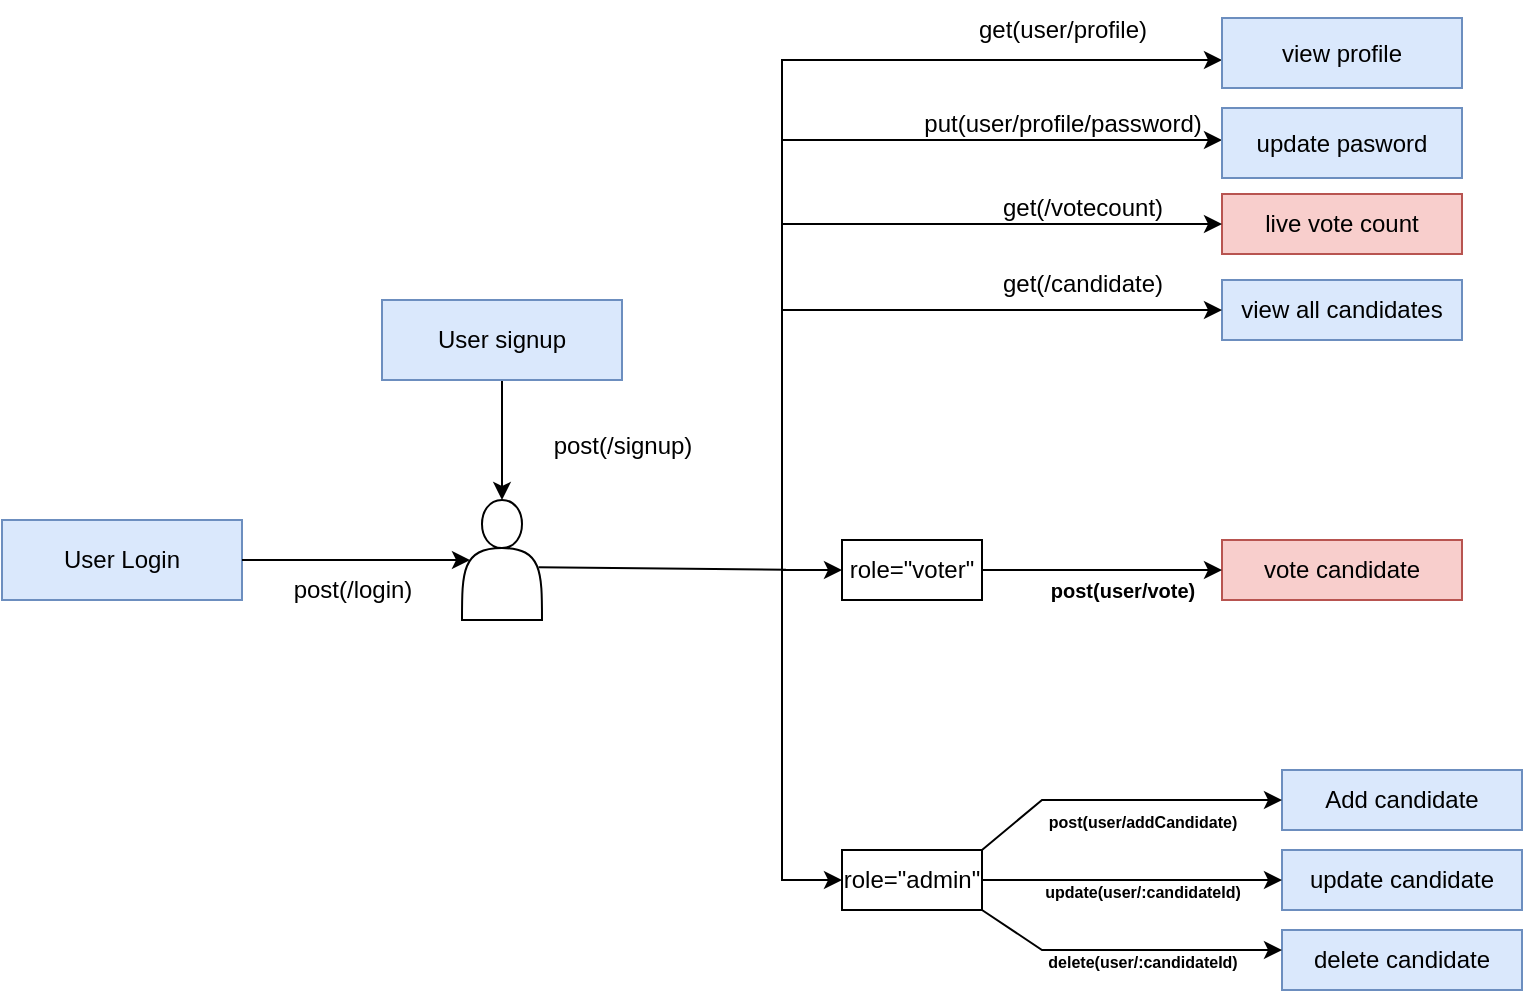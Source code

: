 <mxfile>
    <diagram id="FjIwjCrNoC_f-EG2bCmq" name="Page-1">
        <mxGraphModel dx="797" dy="563" grid="1" gridSize="10" guides="1" tooltips="1" connect="1" arrows="1" fold="1" page="1" pageScale="1" pageWidth="850" pageHeight="1100" math="0" shadow="0">
            <root>
                <mxCell id="0"/>
                <mxCell id="1" parent="0"/>
                <mxCell id="62" value="User Login" style="rounded=0;whiteSpace=wrap;html=1;fillColor=#dae8fc;strokeColor=#6c8ebf;" parent="1" vertex="1">
                    <mxGeometry x="10" y="350" width="120" height="40" as="geometry"/>
                </mxCell>
                <mxCell id="65" style="edgeStyle=none;html=1;exitX=0.5;exitY=1;exitDx=0;exitDy=0;entryX=0.5;entryY=0;entryDx=0;entryDy=0;" parent="1" source="63" target="64" edge="1">
                    <mxGeometry relative="1" as="geometry"/>
                </mxCell>
                <mxCell id="63" value="User signup" style="rounded=0;whiteSpace=wrap;html=1;fillColor=#dae8fc;strokeColor=#6c8ebf;" parent="1" vertex="1">
                    <mxGeometry x="200" y="240" width="120" height="40" as="geometry"/>
                </mxCell>
                <mxCell id="64" value="" style="shape=actor;whiteSpace=wrap;html=1;" parent="1" vertex="1">
                    <mxGeometry x="240" y="340" width="40" height="60" as="geometry"/>
                </mxCell>
                <mxCell id="66" style="edgeStyle=none;html=1;exitX=1;exitY=0.5;exitDx=0;exitDy=0;entryX=0.1;entryY=0.5;entryDx=0;entryDy=0;entryPerimeter=0;" parent="1" source="62" target="64" edge="1">
                    <mxGeometry relative="1" as="geometry"/>
                </mxCell>
                <mxCell id="67" value="post(/signup)" style="text;html=1;align=center;verticalAlign=middle;resizable=0;points=[];autosize=1;strokeColor=none;fillColor=none;" parent="1" vertex="1">
                    <mxGeometry x="275" y="298" width="90" height="30" as="geometry"/>
                </mxCell>
                <mxCell id="68" value="post(/login)" style="text;html=1;align=center;verticalAlign=middle;resizable=0;points=[];autosize=1;strokeColor=none;fillColor=none;" parent="1" vertex="1">
                    <mxGeometry x="145" y="370" width="80" height="30" as="geometry"/>
                </mxCell>
                <mxCell id="81" style="edgeStyle=none;html=1;entryX=0;entryY=0.457;entryDx=0;entryDy=0;rounded=0;curved=0;entryPerimeter=0;" parent="1" target="72" edge="1">
                    <mxGeometry relative="1" as="geometry">
                        <mxPoint x="390" y="245" as="targetPoint"/>
                        <mxPoint x="400" y="375" as="sourcePoint"/>
                        <Array as="points">
                            <mxPoint x="400" y="160"/>
                        </Array>
                    </mxGeometry>
                </mxCell>
                <mxCell id="72" value="&lt;span style=&quot;color: rgb(0, 0, 0);&quot;&gt;update pasword&lt;/span&gt;" style="rounded=0;whiteSpace=wrap;html=1;fillColor=#dae8fc;strokeColor=#6c8ebf;" parent="1" vertex="1">
                    <mxGeometry x="620" y="144" width="120" height="35" as="geometry"/>
                </mxCell>
                <mxCell id="78" style="edgeStyle=none;html=1;rounded=0;curved=0;entryX=0;entryY=0.5;entryDx=0;entryDy=0;" parent="1" target="90" edge="1">
                    <mxGeometry relative="1" as="geometry">
                        <mxPoint x="430" y="500" as="targetPoint"/>
                        <mxPoint x="400" y="370" as="sourcePoint"/>
                        <Array as="points">
                            <mxPoint x="400" y="530"/>
                        </Array>
                    </mxGeometry>
                </mxCell>
                <mxCell id="74" value="&lt;span style=&quot;color: rgb(0, 0, 0);&quot;&gt;update candidate&lt;/span&gt;" style="rounded=0;whiteSpace=wrap;html=1;fillColor=#dae8fc;strokeColor=#6c8ebf;" parent="1" vertex="1">
                    <mxGeometry x="650" y="515" width="120" height="30" as="geometry"/>
                </mxCell>
                <mxCell id="82" value="" style="endArrow=none;html=1;entryX=0.957;entryY=0.56;entryDx=0;entryDy=0;entryPerimeter=0;" parent="1" target="64" edge="1">
                    <mxGeometry width="50" height="50" relative="1" as="geometry">
                        <mxPoint x="402" y="374.9" as="sourcePoint"/>
                        <mxPoint x="280" y="375" as="targetPoint"/>
                    </mxGeometry>
                </mxCell>
                <mxCell id="83" value="live vote count" style="rounded=0;whiteSpace=wrap;html=1;fillColor=#f8cecc;strokeColor=#b85450;" parent="1" vertex="1">
                    <mxGeometry x="620" y="187" width="120" height="30" as="geometry"/>
                </mxCell>
                <mxCell id="84" value="" style="endArrow=classic;html=1;entryX=0;entryY=0.5;entryDx=0;entryDy=0;rounded=0;curved=0;" parent="1" edge="1">
                    <mxGeometry width="50" height="50" relative="1" as="geometry">
                        <mxPoint x="400" y="160" as="sourcePoint"/>
                        <mxPoint x="620" y="120.0" as="targetPoint"/>
                        <Array as="points">
                            <mxPoint x="400" y="120"/>
                        </Array>
                    </mxGeometry>
                </mxCell>
                <mxCell id="86" value="delete&amp;nbsp;&lt;span style=&quot;color: rgb(0, 0, 0);&quot;&gt;candidate&lt;/span&gt;" style="rounded=0;whiteSpace=wrap;html=1;fillColor=#dae8fc;strokeColor=#6c8ebf;" parent="1" vertex="1">
                    <mxGeometry x="650" y="555" width="120" height="30" as="geometry"/>
                </mxCell>
                <mxCell id="92" style="edgeStyle=none;html=1;exitX=1;exitY=0.5;exitDx=0;exitDy=0;entryX=0;entryY=0.5;entryDx=0;entryDy=0;" parent="1" source="90" target="74" edge="1">
                    <mxGeometry relative="1" as="geometry">
                        <mxPoint x="530" y="495" as="targetPoint"/>
                    </mxGeometry>
                </mxCell>
                <mxCell id="87" value="Add candidate" style="rounded=0;whiteSpace=wrap;html=1;fillColor=#dae8fc;strokeColor=#6c8ebf;" parent="1" vertex="1">
                    <mxGeometry x="650" y="475" width="120" height="30" as="geometry"/>
                </mxCell>
                <mxCell id="90" value="role=&quot;admin&quot;" style="rounded=0;whiteSpace=wrap;html=1;" parent="1" vertex="1">
                    <mxGeometry x="430" y="515" width="70" height="30" as="geometry"/>
                </mxCell>
                <mxCell id="93" style="edgeStyle=none;html=1;exitX=1;exitY=1;exitDx=0;exitDy=0;entryX=0;entryY=0.5;entryDx=0;entryDy=0;rounded=0;curved=0;" parent="1" source="90" edge="1">
                    <mxGeometry relative="1" as="geometry">
                        <mxPoint x="650" y="565" as="targetPoint"/>
                        <mxPoint x="500" y="540" as="sourcePoint"/>
                        <Array as="points">
                            <mxPoint x="530" y="565"/>
                        </Array>
                    </mxGeometry>
                </mxCell>
                <mxCell id="94" style="edgeStyle=none;html=1;exitX=1;exitY=0;exitDx=0;exitDy=0;entryX=0;entryY=0.5;entryDx=0;entryDy=0;rounded=0;curved=0;" parent="1" source="90" target="87" edge="1">
                    <mxGeometry relative="1" as="geometry">
                        <mxPoint x="629.16" y="491.14" as="targetPoint"/>
                        <mxPoint x="530" y="494.86" as="sourcePoint"/>
                        <Array as="points">
                            <mxPoint x="530" y="490"/>
                        </Array>
                    </mxGeometry>
                </mxCell>
                <mxCell id="97" value="&lt;font style=&quot;font-size: 8px;&quot;&gt;&lt;b&gt;delete(user/:candidateId)&lt;/b&gt;&lt;/font&gt;" style="text;html=1;align=center;verticalAlign=middle;resizable=0;points=[];autosize=1;strokeColor=none;fillColor=none;" parent="1" vertex="1">
                    <mxGeometry x="520" y="555" width="120" height="30" as="geometry"/>
                </mxCell>
                <mxCell id="100" value="&lt;font style=&quot;font-size: 8px;&quot;&gt;&lt;b&gt;update(user/:candidateId)&lt;/b&gt;&lt;/font&gt;" style="text;html=1;align=center;verticalAlign=middle;resizable=0;points=[];autosize=1;strokeColor=none;fillColor=none;" parent="1" vertex="1">
                    <mxGeometry x="520" y="520" width="120" height="30" as="geometry"/>
                </mxCell>
                <mxCell id="103" value="&lt;span style=&quot;color: rgb(0, 0, 0);&quot;&gt;put(user/profile/password)&lt;/span&gt;" style="text;html=1;align=center;verticalAlign=middle;resizable=0;points=[];autosize=1;strokeColor=none;fillColor=none;" parent="1" vertex="1">
                    <mxGeometry x="460" y="137" width="160" height="30" as="geometry"/>
                </mxCell>
                <mxCell id="104" value="get(/votecount)" style="text;html=1;align=center;verticalAlign=middle;resizable=0;points=[];autosize=1;strokeColor=none;fillColor=none;" parent="1" vertex="1">
                    <mxGeometry x="500" y="179" width="100" height="30" as="geometry"/>
                </mxCell>
                <mxCell id="105" value="view profile" style="rounded=0;whiteSpace=wrap;html=1;fillColor=#dae8fc;strokeColor=#6c8ebf;" parent="1" vertex="1">
                    <mxGeometry x="620" y="99" width="120" height="35" as="geometry"/>
                </mxCell>
                <mxCell id="106" style="edgeStyle=none;html=1;entryX=0;entryY=0.5;entryDx=0;entryDy=0;rounded=0;curved=0;" parent="1" target="83" edge="1">
                    <mxGeometry relative="1" as="geometry">
                        <mxPoint x="560" y="196" as="targetPoint"/>
                        <mxPoint x="400" y="328" as="sourcePoint"/>
                        <Array as="points">
                            <mxPoint x="400" y="202"/>
                        </Array>
                    </mxGeometry>
                </mxCell>
                <mxCell id="107" value="get(user/profile)" style="text;html=1;align=center;verticalAlign=middle;resizable=0;points=[];autosize=1;strokeColor=none;fillColor=none;" parent="1" vertex="1">
                    <mxGeometry x="485" y="90" width="110" height="30" as="geometry"/>
                </mxCell>
                <mxCell id="110" value="vote&amp;nbsp;&lt;span style=&quot;color: rgb(0, 0, 0);&quot;&gt;candidate&lt;/span&gt;" style="rounded=0;whiteSpace=wrap;html=1;fillColor=#f8cecc;strokeColor=#b85450;" parent="1" vertex="1">
                    <mxGeometry x="620" y="360" width="120" height="30" as="geometry"/>
                </mxCell>
                <mxCell id="117" style="edgeStyle=none;html=1;entryX=0;entryY=0.5;entryDx=0;entryDy=0;" parent="1" target="113" edge="1">
                    <mxGeometry relative="1" as="geometry">
                        <mxPoint x="400" y="375.143" as="targetPoint"/>
                        <mxPoint x="400" y="375" as="sourcePoint"/>
                    </mxGeometry>
                </mxCell>
                <mxCell id="132" style="edgeStyle=none;html=1;exitX=1;exitY=0.5;exitDx=0;exitDy=0;entryX=0;entryY=0.5;entryDx=0;entryDy=0;" parent="1" source="113" target="110" edge="1">
                    <mxGeometry relative="1" as="geometry"/>
                </mxCell>
                <mxCell id="113" value="role=&quot;voter&quot;" style="rounded=0;whiteSpace=wrap;html=1;" parent="1" vertex="1">
                    <mxGeometry x="430" y="360" width="70" height="30" as="geometry"/>
                </mxCell>
                <mxCell id="122" value="&lt;font style=&quot;font-size: 10px;&quot;&gt;&lt;b style=&quot;&quot;&gt;post(user/vote)&lt;/b&gt;&lt;/font&gt;" style="text;html=1;align=center;verticalAlign=middle;resizable=0;points=[];autosize=1;strokeColor=none;fillColor=none;" parent="1" vertex="1">
                    <mxGeometry x="520" y="370" width="100" height="30" as="geometry"/>
                </mxCell>
                <mxCell id="123" value="&lt;font style=&quot;font-size: 8px;&quot;&gt;&lt;b&gt;post(user/addCandidate)&lt;/b&gt;&lt;/font&gt;" style="text;html=1;align=center;verticalAlign=middle;resizable=0;points=[];autosize=1;strokeColor=none;fillColor=none;" parent="1" vertex="1">
                    <mxGeometry x="520" y="485" width="120" height="30" as="geometry"/>
                </mxCell>
                <mxCell id="128" value="view all candidates" style="rounded=0;whiteSpace=wrap;html=1;fillColor=#dae8fc;strokeColor=#6c8ebf;" parent="1" vertex="1">
                    <mxGeometry x="620" y="230" width="120" height="30" as="geometry"/>
                </mxCell>
                <mxCell id="129" value="" style="endArrow=classic;html=1;entryX=0;entryY=0.5;entryDx=0;entryDy=0;rounded=0;curved=0;" parent="1" target="128" edge="1">
                    <mxGeometry width="50" height="50" relative="1" as="geometry">
                        <mxPoint x="400" y="290" as="sourcePoint"/>
                        <mxPoint x="620" y="250" as="targetPoint"/>
                        <Array as="points">
                            <mxPoint x="400" y="245"/>
                        </Array>
                    </mxGeometry>
                </mxCell>
                <mxCell id="131" value="get(/candidate)" style="text;html=1;align=center;verticalAlign=middle;resizable=0;points=[];autosize=1;strokeColor=none;fillColor=none;" parent="1" vertex="1">
                    <mxGeometry x="500" y="217" width="100" height="30" as="geometry"/>
                </mxCell>
            </root>
        </mxGraphModel>
    </diagram>
</mxfile>